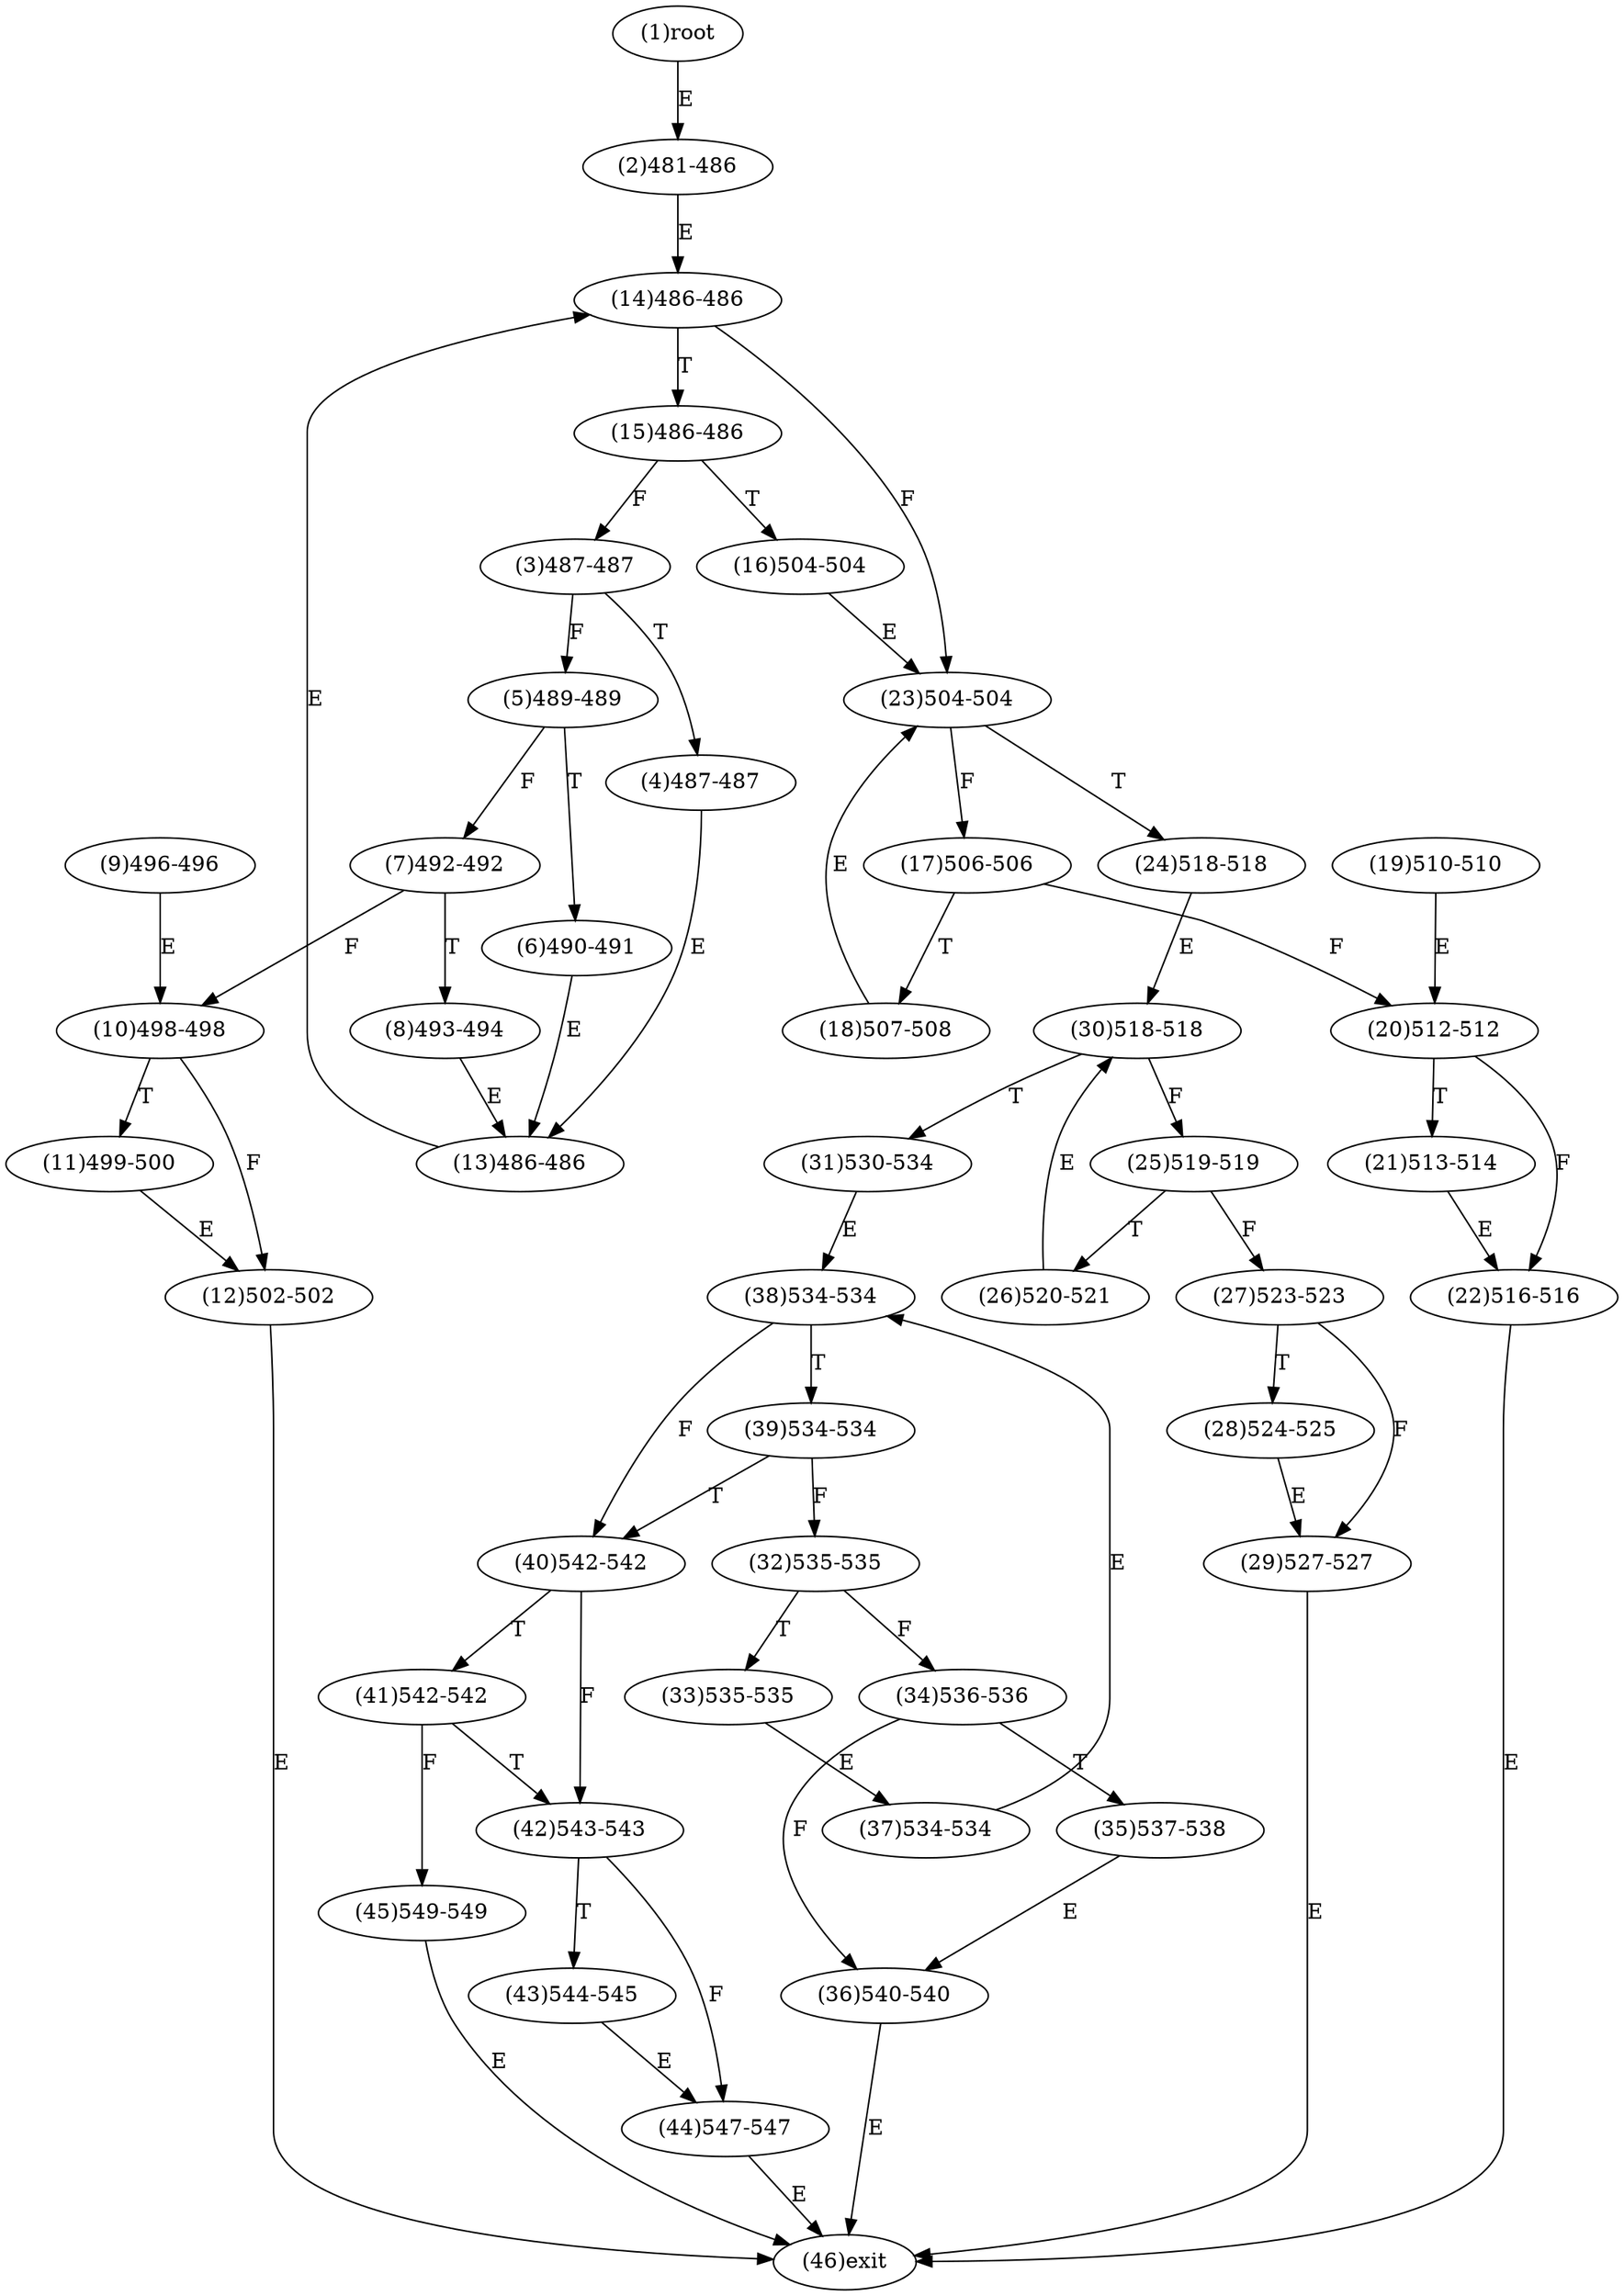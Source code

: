 digraph "" { 
1[ label="(1)root"];
2[ label="(2)481-486"];
3[ label="(3)487-487"];
4[ label="(4)487-487"];
5[ label="(5)489-489"];
6[ label="(6)490-491"];
7[ label="(7)492-492"];
8[ label="(8)493-494"];
9[ label="(9)496-496"];
10[ label="(10)498-498"];
11[ label="(11)499-500"];
12[ label="(12)502-502"];
13[ label="(13)486-486"];
14[ label="(14)486-486"];
15[ label="(15)486-486"];
17[ label="(17)506-506"];
16[ label="(16)504-504"];
19[ label="(19)510-510"];
18[ label="(18)507-508"];
21[ label="(21)513-514"];
20[ label="(20)512-512"];
23[ label="(23)504-504"];
22[ label="(22)516-516"];
25[ label="(25)519-519"];
24[ label="(24)518-518"];
27[ label="(27)523-523"];
26[ label="(26)520-521"];
29[ label="(29)527-527"];
28[ label="(28)524-525"];
31[ label="(31)530-534"];
30[ label="(30)518-518"];
34[ label="(34)536-536"];
35[ label="(35)537-538"];
32[ label="(32)535-535"];
33[ label="(33)535-535"];
38[ label="(38)534-534"];
39[ label="(39)534-534"];
36[ label="(36)540-540"];
37[ label="(37)534-534"];
42[ label="(42)543-543"];
43[ label="(43)544-545"];
40[ label="(40)542-542"];
41[ label="(41)542-542"];
46[ label="(46)exit"];
44[ label="(44)547-547"];
45[ label="(45)549-549"];
1->2[ label="E"];
2->14[ label="E"];
3->5[ label="F"];
3->4[ label="T"];
4->13[ label="E"];
5->7[ label="F"];
5->6[ label="T"];
6->13[ label="E"];
7->10[ label="F"];
7->8[ label="T"];
8->13[ label="E"];
9->10[ label="E"];
10->12[ label="F"];
10->11[ label="T"];
11->12[ label="E"];
12->46[ label="E"];
13->14[ label="E"];
14->23[ label="F"];
14->15[ label="T"];
15->3[ label="F"];
15->16[ label="T"];
16->23[ label="E"];
17->20[ label="F"];
17->18[ label="T"];
18->23[ label="E"];
19->20[ label="E"];
20->22[ label="F"];
20->21[ label="T"];
21->22[ label="E"];
22->46[ label="E"];
23->17[ label="F"];
23->24[ label="T"];
24->30[ label="E"];
25->27[ label="F"];
25->26[ label="T"];
26->30[ label="E"];
27->29[ label="F"];
27->28[ label="T"];
28->29[ label="E"];
29->46[ label="E"];
30->25[ label="F"];
30->31[ label="T"];
31->38[ label="E"];
32->34[ label="F"];
32->33[ label="T"];
33->37[ label="E"];
34->36[ label="F"];
34->35[ label="T"];
35->36[ label="E"];
36->46[ label="E"];
37->38[ label="E"];
38->40[ label="F"];
38->39[ label="T"];
39->32[ label="F"];
39->40[ label="T"];
40->42[ label="F"];
40->41[ label="T"];
41->45[ label="F"];
41->42[ label="T"];
42->44[ label="F"];
42->43[ label="T"];
43->44[ label="E"];
44->46[ label="E"];
45->46[ label="E"];
}
